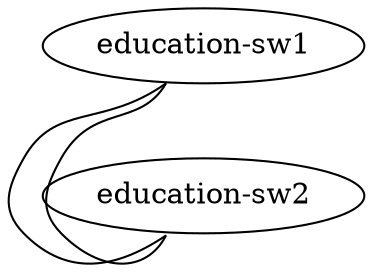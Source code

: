 graph dc1 {
 "education-sw1" [function="leaf" os="CumulusCommunity/cumulus-vx" version="3.5.3" memory="768" config="./helper_scripts/extra_switch_config.sh" mgmt_ip="192.168.200.10"]
 "education-sw2" [function="leaf" os="CumulusCommunity/cumulus-vx" version="3.5.3" memory="768" config="./helper_scripts/extra_switch_config.sh" mgmt_ip="192.168.200.20"]

"education-sw1":"swp47" -- "education-sw2":"swp47"
"education-sw1":"swp48" -- "education-sw2":"swp48"

}
